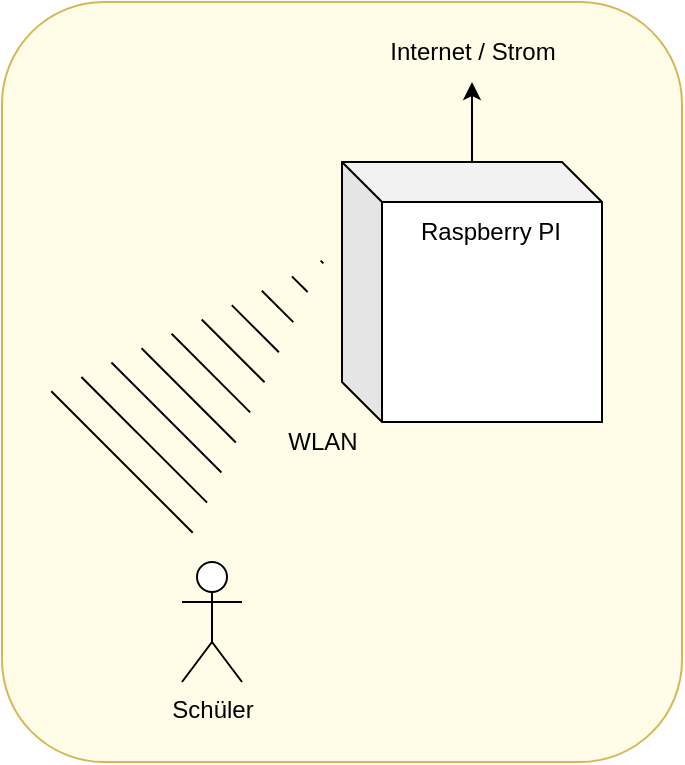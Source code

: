 <mxfile>
    <diagram id="LioZj_ckSYYG2FyU-vdD" name="Page-1">
        <mxGraphModel dx="431" dy="551" grid="1" gridSize="10" guides="1" tooltips="1" connect="1" arrows="1" fold="1" page="1" pageScale="1" pageWidth="827" pageHeight="1169" math="0" shadow="0">
            <root>
                <mxCell id="0"/>
                <mxCell id="1" parent="0"/>
                <mxCell id="10" value="" style="rounded=1;whiteSpace=wrap;html=1;fillColor=#FFFDE8;strokeColor=#d6b656;" vertex="1" parent="1">
                    <mxGeometry x="170" y="50" width="340" height="380" as="geometry"/>
                </mxCell>
                <mxCell id="5" style="edgeStyle=none;html=1;" parent="1" source="2" edge="1">
                    <mxGeometry relative="1" as="geometry">
                        <mxPoint x="405" y="90" as="targetPoint"/>
                    </mxGeometry>
                </mxCell>
                <mxCell id="2" value="" style="shape=cube;whiteSpace=wrap;html=1;boundedLbl=1;backgroundOutline=1;darkOpacity=0.05;darkOpacity2=0.1;" parent="1" vertex="1">
                    <mxGeometry x="340" y="130" width="130" height="130" as="geometry"/>
                </mxCell>
                <mxCell id="3" value="Raspberry PI" style="text;html=1;align=center;verticalAlign=middle;resizable=0;points=[];autosize=1;strokeColor=none;fillColor=none;" parent="1" vertex="1">
                    <mxGeometry x="369" y="150" width="90" height="30" as="geometry"/>
                </mxCell>
                <mxCell id="6" value="Internet / Strom" style="text;html=1;align=center;verticalAlign=middle;resizable=0;points=[];autosize=1;strokeColor=none;fillColor=none;" parent="1" vertex="1">
                    <mxGeometry x="350" y="60" width="110" height="30" as="geometry"/>
                </mxCell>
                <mxCell id="7" value="Schüler" style="shape=umlActor;verticalLabelPosition=bottom;verticalAlign=top;html=1;outlineConnect=0;" parent="1" vertex="1">
                    <mxGeometry x="260" y="330" width="30" height="60" as="geometry"/>
                </mxCell>
                <mxCell id="8" value="" style="shape=mxgraph.arrows2.wedgeArrowDashed2;html=1;bendable=0;startWidth=50;stepSize=15;" parent="1" edge="1">
                    <mxGeometry width="100" height="100" relative="1" as="geometry">
                        <mxPoint x="230" y="280" as="sourcePoint"/>
                        <mxPoint x="330" y="180" as="targetPoint"/>
                    </mxGeometry>
                </mxCell>
                <mxCell id="9" value="WLAN" style="text;html=1;align=center;verticalAlign=middle;resizable=0;points=[];autosize=1;strokeColor=none;fillColor=none;" parent="1" vertex="1">
                    <mxGeometry x="300" y="255" width="60" height="30" as="geometry"/>
                </mxCell>
                <mxCell id="11" value="" style="shape=image;verticalLabelPosition=bottom;labelBackgroundColor=default;verticalAlign=top;aspect=fixed;imageAspect=0;image=https://upload.wikimedia.org/wikipedia/de/thumb/c/cb/Raspberry_Pi_Logo.svg/190px-Raspberry_Pi_Logo.svg.png;" vertex="1" parent="1">
                    <mxGeometry x="390" y="180" width="54" height="68.21" as="geometry"/>
                </mxCell>
            </root>
        </mxGraphModel>
    </diagram>
</mxfile>